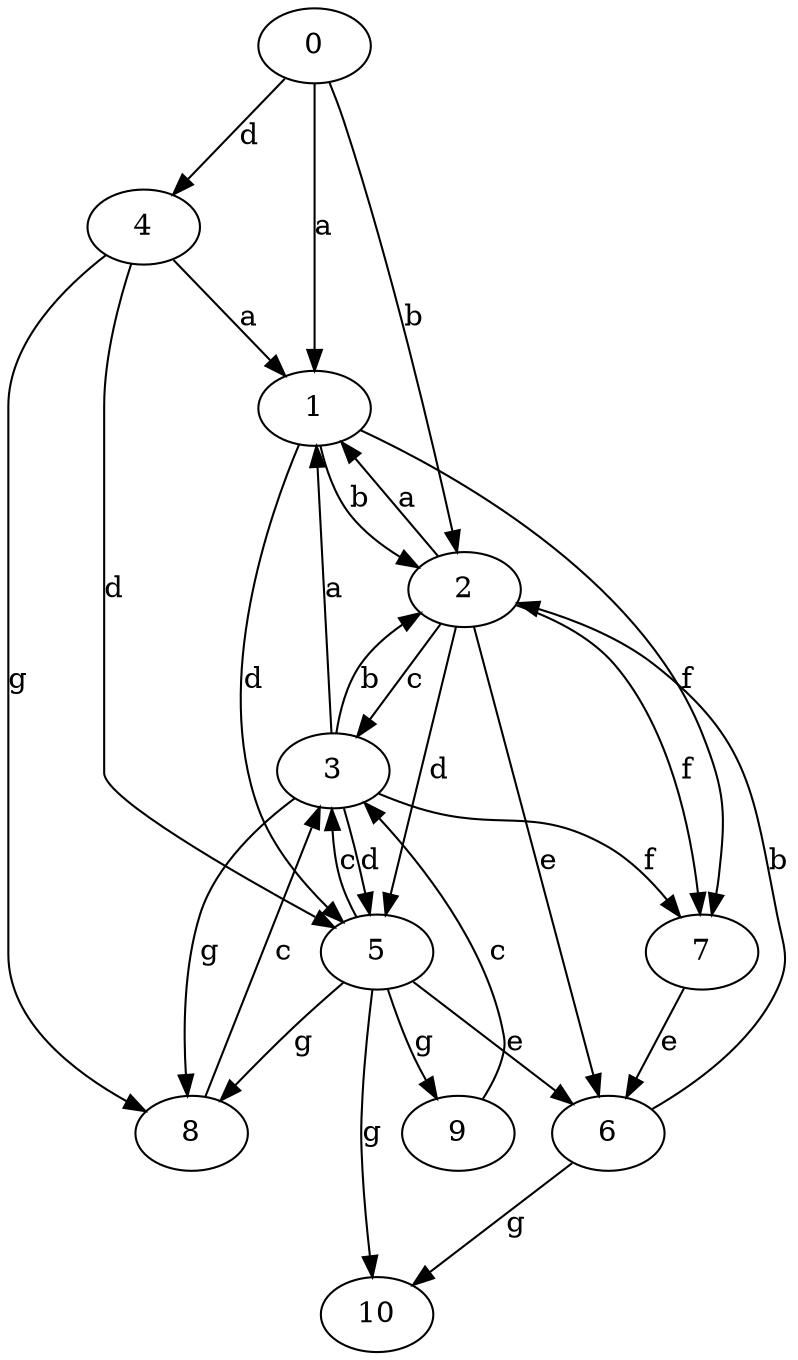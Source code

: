 strict digraph  {
1;
0;
2;
3;
4;
5;
6;
7;
8;
9;
10;
1 -> 2  [label=b];
1 -> 5  [label=d];
1 -> 7  [label=f];
0 -> 1  [label=a];
0 -> 2  [label=b];
0 -> 4  [label=d];
2 -> 1  [label=a];
2 -> 3  [label=c];
2 -> 5  [label=d];
2 -> 6  [label=e];
2 -> 7  [label=f];
3 -> 1  [label=a];
3 -> 2  [label=b];
3 -> 5  [label=d];
3 -> 7  [label=f];
3 -> 8  [label=g];
4 -> 1  [label=a];
4 -> 5  [label=d];
4 -> 8  [label=g];
5 -> 3  [label=c];
5 -> 6  [label=e];
5 -> 8  [label=g];
5 -> 9  [label=g];
5 -> 10  [label=g];
6 -> 2  [label=b];
6 -> 10  [label=g];
7 -> 6  [label=e];
8 -> 3  [label=c];
9 -> 3  [label=c];
}
